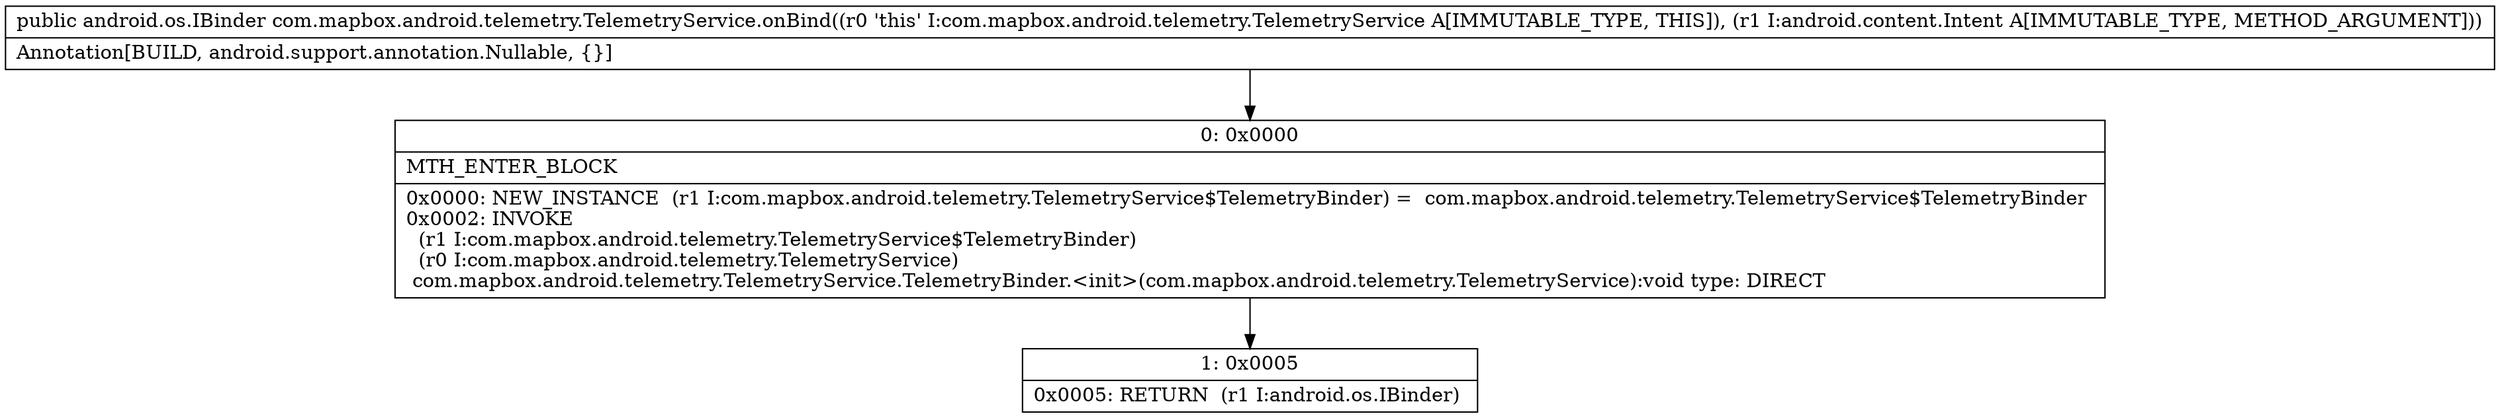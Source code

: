 digraph "CFG forcom.mapbox.android.telemetry.TelemetryService.onBind(Landroid\/content\/Intent;)Landroid\/os\/IBinder;" {
Node_0 [shape=record,label="{0\:\ 0x0000|MTH_ENTER_BLOCK\l|0x0000: NEW_INSTANCE  (r1 I:com.mapbox.android.telemetry.TelemetryService$TelemetryBinder) =  com.mapbox.android.telemetry.TelemetryService$TelemetryBinder \l0x0002: INVOKE  \l  (r1 I:com.mapbox.android.telemetry.TelemetryService$TelemetryBinder)\l  (r0 I:com.mapbox.android.telemetry.TelemetryService)\l com.mapbox.android.telemetry.TelemetryService.TelemetryBinder.\<init\>(com.mapbox.android.telemetry.TelemetryService):void type: DIRECT \l}"];
Node_1 [shape=record,label="{1\:\ 0x0005|0x0005: RETURN  (r1 I:android.os.IBinder) \l}"];
MethodNode[shape=record,label="{public android.os.IBinder com.mapbox.android.telemetry.TelemetryService.onBind((r0 'this' I:com.mapbox.android.telemetry.TelemetryService A[IMMUTABLE_TYPE, THIS]), (r1 I:android.content.Intent A[IMMUTABLE_TYPE, METHOD_ARGUMENT]))  | Annotation[BUILD, android.support.annotation.Nullable, \{\}]\l}"];
MethodNode -> Node_0;
Node_0 -> Node_1;
}

